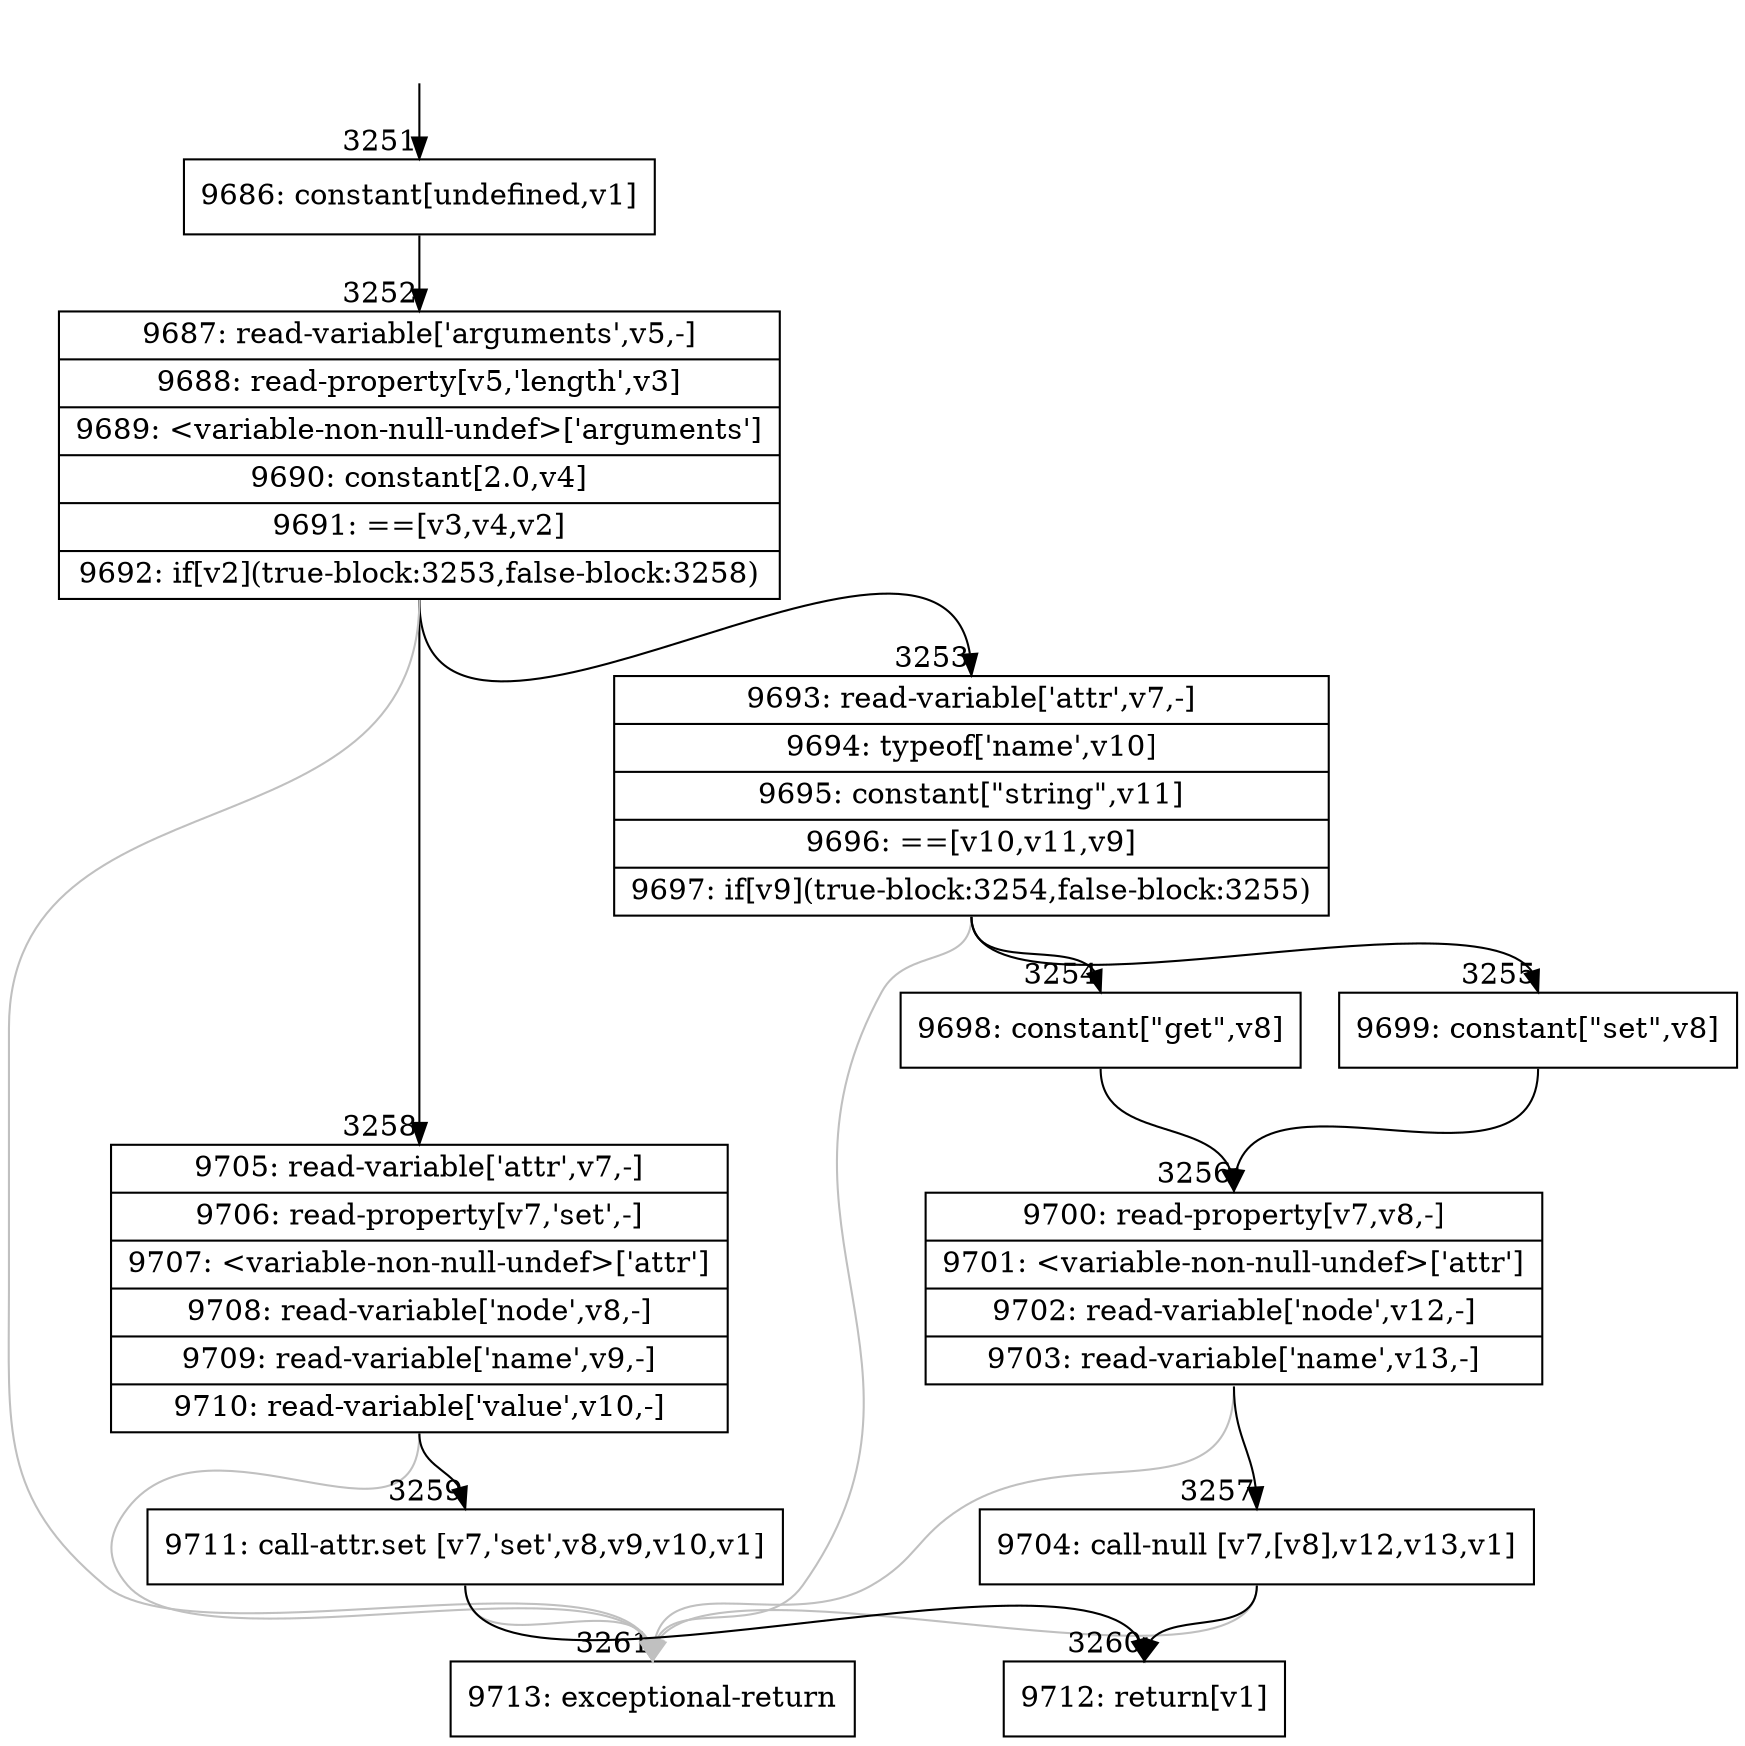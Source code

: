digraph {
rankdir="TD"
BB_entry208[shape=none,label=""];
BB_entry208 -> BB3251 [tailport=s, headport=n, headlabel="    3251"]
BB3251 [shape=record label="{9686: constant[undefined,v1]}" ] 
BB3251 -> BB3252 [tailport=s, headport=n, headlabel="      3252"]
BB3252 [shape=record label="{9687: read-variable['arguments',v5,-]|9688: read-property[v5,'length',v3]|9689: \<variable-non-null-undef\>['arguments']|9690: constant[2.0,v4]|9691: ==[v3,v4,v2]|9692: if[v2](true-block:3253,false-block:3258)}" ] 
BB3252 -> BB3253 [tailport=s, headport=n, headlabel="      3253"]
BB3252 -> BB3258 [tailport=s, headport=n, headlabel="      3258"]
BB3252 -> BB3261 [tailport=s, headport=n, color=gray, headlabel="      3261"]
BB3253 [shape=record label="{9693: read-variable['attr',v7,-]|9694: typeof['name',v10]|9695: constant[\"string\",v11]|9696: ==[v10,v11,v9]|9697: if[v9](true-block:3254,false-block:3255)}" ] 
BB3253 -> BB3254 [tailport=s, headport=n, headlabel="      3254"]
BB3253 -> BB3255 [tailport=s, headport=n, headlabel="      3255"]
BB3253 -> BB3261 [tailport=s, headport=n, color=gray]
BB3254 [shape=record label="{9698: constant[\"get\",v8]}" ] 
BB3254 -> BB3256 [tailport=s, headport=n, headlabel="      3256"]
BB3255 [shape=record label="{9699: constant[\"set\",v8]}" ] 
BB3255 -> BB3256 [tailport=s, headport=n]
BB3256 [shape=record label="{9700: read-property[v7,v8,-]|9701: \<variable-non-null-undef\>['attr']|9702: read-variable['node',v12,-]|9703: read-variable['name',v13,-]}" ] 
BB3256 -> BB3257 [tailport=s, headport=n, headlabel="      3257"]
BB3256 -> BB3261 [tailport=s, headport=n, color=gray]
BB3257 [shape=record label="{9704: call-null [v7,[v8],v12,v13,v1]}" ] 
BB3257 -> BB3260 [tailport=s, headport=n, headlabel="      3260"]
BB3257 -> BB3261 [tailport=s, headport=n, color=gray]
BB3258 [shape=record label="{9705: read-variable['attr',v7,-]|9706: read-property[v7,'set',-]|9707: \<variable-non-null-undef\>['attr']|9708: read-variable['node',v8,-]|9709: read-variable['name',v9,-]|9710: read-variable['value',v10,-]}" ] 
BB3258 -> BB3259 [tailport=s, headport=n, headlabel="      3259"]
BB3258 -> BB3261 [tailport=s, headport=n, color=gray]
BB3259 [shape=record label="{9711: call-attr.set [v7,'set',v8,v9,v10,v1]}" ] 
BB3259 -> BB3260 [tailport=s, headport=n]
BB3259 -> BB3261 [tailport=s, headport=n, color=gray]
BB3260 [shape=record label="{9712: return[v1]}" ] 
BB3261 [shape=record label="{9713: exceptional-return}" ] 
//#$~ 3715
}
